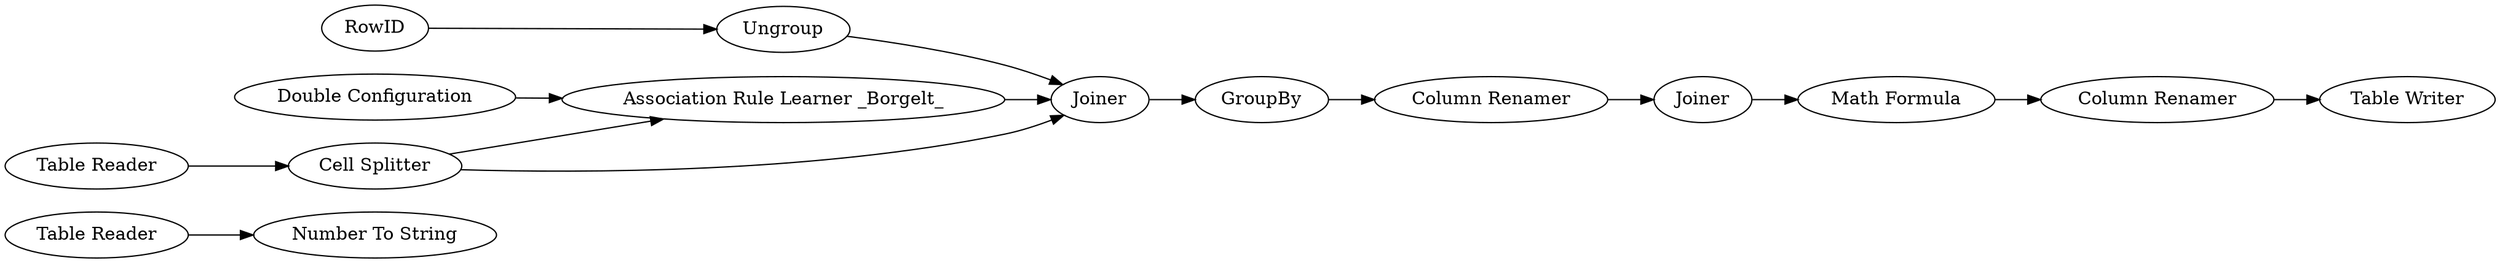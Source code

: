digraph {
	"5076513301537649196_125" [label="Table Reader"]
	"-3566791697676429543_31" [label=RowID]
	"-9184632183308491789_110" [label="Association Rule Learner _Borgelt_"]
	"-9184632183308491789_115" [label="Table Writer"]
	"-3566791697676429543_113" [label="Math Formula"]
	"-3566791697676429543_33" [label=Ungroup]
	"-3566791697676429543_117" [label="Column Renamer"]
	"5076513301537649196_124" [label="Table Reader"]
	"5076513301537649196_123" [label="Cell Splitter"]
	"5076513301537649196_122" [label="Number To String"]
	"-9184632183308491789_114" [label="Double Configuration"]
	"-3566791697676429543_118" [label="Column Renamer"]
	"-3566791697676429543_116" [label=Joiner]
	"-3566791697676429543_35" [label=GroupBy]
	"-3566791697676429543_115" [label=Joiner]
	"5076513301537649196_125" -> "5076513301537649196_122"
	"-3566791697676429543_113" -> "-3566791697676429543_118"
	"-3566791697676429543_31" -> "-3566791697676429543_33"
	"-9184632183308491789_114" -> "-9184632183308491789_110"
	"-3566791697676429543_33" -> "-3566791697676429543_115"
	"-3566791697676429543_117" -> "-3566791697676429543_116"
	"5076513301537649196_123" -> "-3566791697676429543_115"
	"-3566791697676429543_35" -> "-3566791697676429543_117"
	"-3566791697676429543_116" -> "-3566791697676429543_113"
	"5076513301537649196_123" -> "-9184632183308491789_110"
	"-3566791697676429543_118" -> "-9184632183308491789_115"
	"-9184632183308491789_110" -> "-3566791697676429543_115"
	"-3566791697676429543_115" -> "-3566791697676429543_35"
	"5076513301537649196_124" -> "5076513301537649196_123"
	rankdir=LR
}
